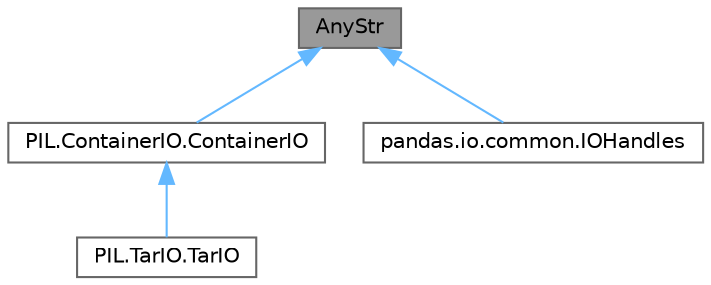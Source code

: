 digraph "AnyStr"
{
 // LATEX_PDF_SIZE
  bgcolor="transparent";
  edge [fontname=Helvetica,fontsize=10,labelfontname=Helvetica,labelfontsize=10];
  node [fontname=Helvetica,fontsize=10,shape=box,height=0.2,width=0.4];
  Node1 [id="Node000001",label="AnyStr",height=0.2,width=0.4,color="gray40", fillcolor="grey60", style="filled", fontcolor="black",tooltip=" "];
  Node1 -> Node2 [id="edge1_Node000001_Node000002",dir="back",color="steelblue1",style="solid",tooltip=" "];
  Node2 [id="Node000002",label="PIL.ContainerIO.ContainerIO",height=0.2,width=0.4,color="gray40", fillcolor="white", style="filled",URL="$d4/d31/classPIL_1_1ContainerIO_1_1ContainerIO.html",tooltip=" "];
  Node2 -> Node3 [id="edge2_Node000002_Node000003",dir="back",color="steelblue1",style="solid",tooltip=" "];
  Node3 [id="Node000003",label="PIL.TarIO.TarIO",height=0.2,width=0.4,color="gray40", fillcolor="white", style="filled",URL="$dd/da8/classPIL_1_1TarIO_1_1TarIO.html",tooltip=" "];
  Node1 -> Node4 [id="edge3_Node000001_Node000004",dir="back",color="steelblue1",style="solid",tooltip=" "];
  Node4 [id="Node000004",label="pandas.io.common.IOHandles",height=0.2,width=0.4,color="gray40", fillcolor="white", style="filled",URL="$db/dd8/classpandas_1_1io_1_1common_1_1IOHandles.html",tooltip=" "];
}
